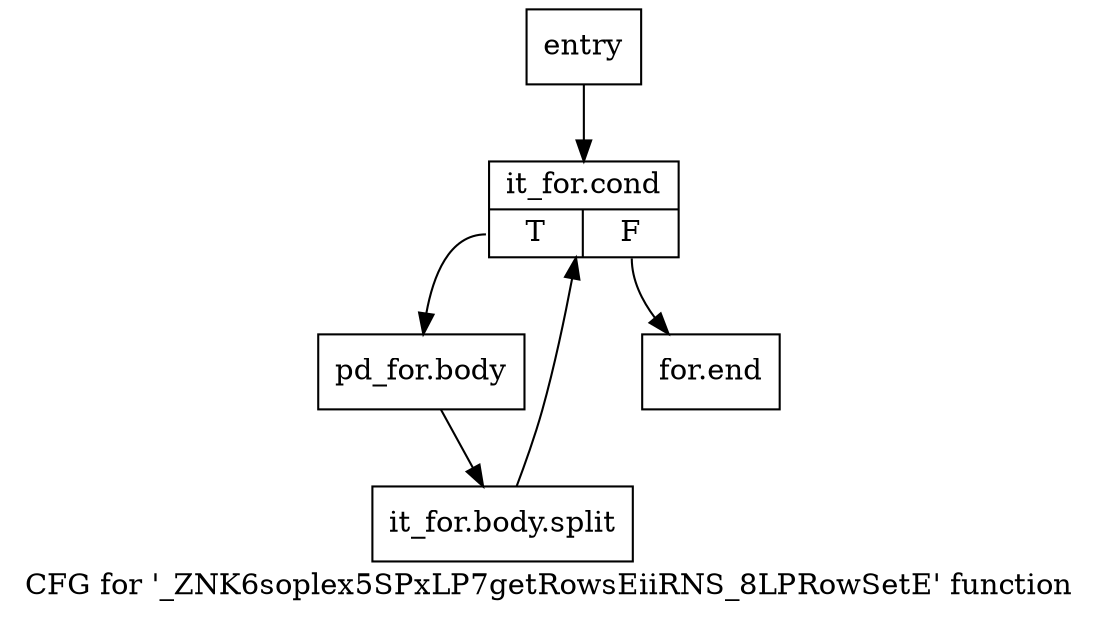 digraph "CFG for '_ZNK6soplex5SPxLP7getRowsEiiRNS_8LPRowSetE' function" {
	label="CFG for '_ZNK6soplex5SPxLP7getRowsEiiRNS_8LPRowSetE' function";

	Node0x2847a30 [shape=record,label="{entry}"];
	Node0x2847a30 -> Node0x2847a80;
	Node0x2847a80 [shape=record,label="{it_for.cond|{<s0>T|<s1>F}}"];
	Node0x2847a80:s0 -> Node0x2847ad0;
	Node0x2847a80:s1 -> Node0x2847b20;
	Node0x2847ad0 [shape=record,label="{pd_for.body}"];
	Node0x2847ad0 -> Node0x3282cf0;
	Node0x3282cf0 [shape=record,label="{it_for.body.split}"];
	Node0x3282cf0 -> Node0x2847a80;
	Node0x2847b20 [shape=record,label="{for.end}"];
}
